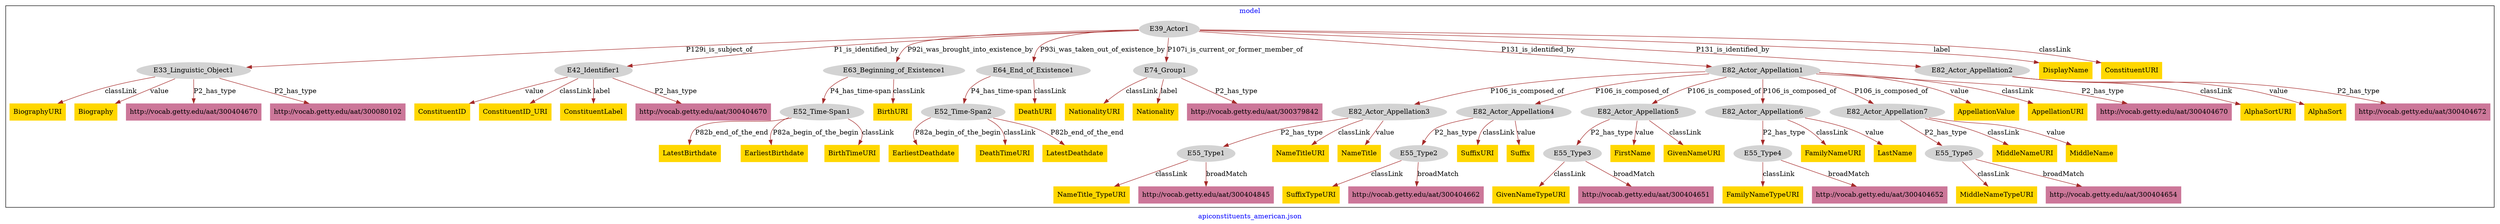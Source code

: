 digraph n0 {
fontcolor="blue"
remincross="true"
label="apiconstituents_american.json"
subgraph cluster {
label="model"
n2[style="filled",color="white",fillcolor="lightgray",label="E39_Actor1"];
n3[style="filled",color="white",fillcolor="lightgray",label="E33_Linguistic_Object1"];
n4[style="filled",color="white",fillcolor="lightgray",label="E42_Identifier1"];
n5[style="filled",color="white",fillcolor="lightgray",label="E63_Beginning_of_Existence1"];
n6[style="filled",color="white",fillcolor="lightgray",label="E64_End_of_Existence1"];
n7[style="filled",color="white",fillcolor="lightgray",label="E74_Group1"];
n8[style="filled",color="white",fillcolor="lightgray",label="E82_Actor_Appellation1"];
n9[style="filled",color="white",fillcolor="lightgray",label="E82_Actor_Appellation2"];
n10[style="filled",color="white",fillcolor="lightgray",label="E52_Time-Span1"];
n11[style="filled",color="white",fillcolor="lightgray",label="E52_Time-Span2"];
n12[style="filled",color="white",fillcolor="lightgray",label="E82_Actor_Appellation3"];
n13[style="filled",color="white",fillcolor="lightgray",label="E82_Actor_Appellation4"];
n14[style="filled",color="white",fillcolor="lightgray",label="E82_Actor_Appellation5"];
n15[style="filled",color="white",fillcolor="lightgray",label="E82_Actor_Appellation6"];
n16[style="filled",color="white",fillcolor="lightgray",label="E82_Actor_Appellation7"];
n17[style="filled",color="white",fillcolor="lightgray",label="E55_Type1"];
n18[style="filled",color="white",fillcolor="lightgray",label="E55_Type2"];
n19[style="filled",color="white",fillcolor="lightgray",label="E55_Type3"];
n20[style="filled",color="white",fillcolor="lightgray",label="E55_Type4"];
n21[style="filled",color="white",fillcolor="lightgray",label="E55_Type5"];
n22[shape="plaintext",style="filled",fillcolor="gold",label="FamilyNameURI"];
n23[shape="plaintext",style="filled",fillcolor="gold",label="LatestBirthdate"];
n24[shape="plaintext",style="filled",fillcolor="gold",label="NameTitle_TypeURI"];
n25[shape="plaintext",style="filled",fillcolor="gold",label="MiddleNameTypeURI"];
n26[shape="plaintext",style="filled",fillcolor="gold",label="NationalityURI"];
n27[shape="plaintext",style="filled",fillcolor="gold",label="ConstituentID"];
n28[shape="plaintext",style="filled",fillcolor="gold",label="BirthURI"];
n29[shape="plaintext",style="filled",fillcolor="gold",label="DisplayName"];
n30[shape="plaintext",style="filled",fillcolor="gold",label="EarliestBirthdate"];
n31[shape="plaintext",style="filled",fillcolor="gold",label="AppellationValue"];
n32[shape="plaintext",style="filled",fillcolor="gold",label="Nationality"];
n33[shape="plaintext",style="filled",fillcolor="gold",label="ConstituentID_URI"];
n34[shape="plaintext",style="filled",fillcolor="gold",label="GivenNameTypeURI"];
n35[shape="plaintext",style="filled",fillcolor="gold",label="BiographyURI"];
n36[shape="plaintext",style="filled",fillcolor="gold",label="MiddleNameURI"];
n37[shape="plaintext",style="filled",fillcolor="gold",label="BirthTimeURI"];
n38[shape="plaintext",style="filled",fillcolor="gold",label="ConstituentLabel"];
n39[shape="plaintext",style="filled",fillcolor="gold",label="SuffixURI"];
n40[shape="plaintext",style="filled",fillcolor="gold",label="DeathURI"];
n41[shape="plaintext",style="filled",fillcolor="gold",label="NameTitleURI"];
n42[shape="plaintext",style="filled",fillcolor="gold",label="EarliestDeathdate"];
n43[shape="plaintext",style="filled",fillcolor="gold",label="DeathTimeURI"];
n44[shape="plaintext",style="filled",fillcolor="gold",label="Biography"];
n45[shape="plaintext",style="filled",fillcolor="gold",label="AppellationURI"];
n46[shape="plaintext",style="filled",fillcolor="gold",label="AlphaSortURI"];
n47[shape="plaintext",style="filled",fillcolor="gold",label="LatestDeathdate"];
n48[shape="plaintext",style="filled",fillcolor="gold",label="FirstName"];
n49[shape="plaintext",style="filled",fillcolor="gold",label="LastName"];
n50[shape="plaintext",style="filled",fillcolor="gold",label="MiddleName"];
n51[shape="plaintext",style="filled",fillcolor="gold",label="AlphaSort"];
n52[shape="plaintext",style="filled",fillcolor="gold",label="FamilyNameTypeURI"];
n53[shape="plaintext",style="filled",fillcolor="gold",label="Suffix"];
n54[shape="plaintext",style="filled",fillcolor="gold",label="ConstituentURI"];
n55[shape="plaintext",style="filled",fillcolor="gold",label="GivenNameURI"];
n56[shape="plaintext",style="filled",fillcolor="gold",label="NameTitle"];
n57[shape="plaintext",style="filled",fillcolor="gold",label="SuffixTypeURI"];
n58[shape="plaintext",style="filled",fillcolor="#CC7799",label="http://vocab.getty.edu/aat/300404670"];
n59[shape="plaintext",style="filled",fillcolor="#CC7799",label="http://vocab.getty.edu/aat/300080102"];
n60[shape="plaintext",style="filled",fillcolor="#CC7799",label="http://vocab.getty.edu/aat/300404672"];
n61[shape="plaintext",style="filled",fillcolor="#CC7799",label="http://vocab.getty.edu/aat/300404670"];
n62[shape="plaintext",style="filled",fillcolor="#CC7799",label="http://vocab.getty.edu/aat/300379842"];
n63[shape="plaintext",style="filled",fillcolor="#CC7799",label="http://vocab.getty.edu/aat/300404654"];
n64[shape="plaintext",style="filled",fillcolor="#CC7799",label="http://vocab.getty.edu/aat/300404662"];
n65[shape="plaintext",style="filled",fillcolor="#CC7799",label="http://vocab.getty.edu/aat/300404651"];
n66[shape="plaintext",style="filled",fillcolor="#CC7799",label="http://vocab.getty.edu/aat/300404845"];
n67[shape="plaintext",style="filled",fillcolor="#CC7799",label="http://vocab.getty.edu/aat/300404652"];
n68[shape="plaintext",style="filled",fillcolor="#CC7799",label="http://vocab.getty.edu/aat/300404670"];
}
n2 -> n3[color="brown",fontcolor="black",label="P129i_is_subject_of"]
n2 -> n4[color="brown",fontcolor="black",label="P1_is_identified_by"]
n2 -> n5[color="brown",fontcolor="black",label="P92i_was_brought_into_existence_by"]
n2 -> n6[color="brown",fontcolor="black",label="P93i_was_taken_out_of_existence_by"]
n2 -> n7[color="brown",fontcolor="black",label="P107i_is_current_or_former_member_of"]
n2 -> n8[color="brown",fontcolor="black",label="P131_is_identified_by"]
n2 -> n9[color="brown",fontcolor="black",label="P131_is_identified_by"]
n5 -> n10[color="brown",fontcolor="black",label="P4_has_time-span"]
n6 -> n11[color="brown",fontcolor="black",label="P4_has_time-span"]
n8 -> n12[color="brown",fontcolor="black",label="P106_is_composed_of"]
n8 -> n13[color="brown",fontcolor="black",label="P106_is_composed_of"]
n8 -> n14[color="brown",fontcolor="black",label="P106_is_composed_of"]
n8 -> n15[color="brown",fontcolor="black",label="P106_is_composed_of"]
n8 -> n16[color="brown",fontcolor="black",label="P106_is_composed_of"]
n12 -> n17[color="brown",fontcolor="black",label="P2_has_type"]
n13 -> n18[color="brown",fontcolor="black",label="P2_has_type"]
n14 -> n19[color="brown",fontcolor="black",label="P2_has_type"]
n15 -> n20[color="brown",fontcolor="black",label="P2_has_type"]
n16 -> n21[color="brown",fontcolor="black",label="P2_has_type"]
n15 -> n22[color="brown",fontcolor="black",label="classLink"]
n10 -> n23[color="brown",fontcolor="black",label="P82b_end_of_the_end"]
n17 -> n24[color="brown",fontcolor="black",label="classLink"]
n21 -> n25[color="brown",fontcolor="black",label="classLink"]
n7 -> n26[color="brown",fontcolor="black",label="classLink"]
n4 -> n27[color="brown",fontcolor="black",label="value"]
n5 -> n28[color="brown",fontcolor="black",label="classLink"]
n2 -> n29[color="brown",fontcolor="black",label="label"]
n10 -> n30[color="brown",fontcolor="black",label="P82a_begin_of_the_begin"]
n8 -> n31[color="brown",fontcolor="black",label="value"]
n7 -> n32[color="brown",fontcolor="black",label="label"]
n4 -> n33[color="brown",fontcolor="black",label="classLink"]
n19 -> n34[color="brown",fontcolor="black",label="classLink"]
n3 -> n35[color="brown",fontcolor="black",label="classLink"]
n16 -> n36[color="brown",fontcolor="black",label="classLink"]
n10 -> n37[color="brown",fontcolor="black",label="classLink"]
n4 -> n38[color="brown",fontcolor="black",label="label"]
n13 -> n39[color="brown",fontcolor="black",label="classLink"]
n6 -> n40[color="brown",fontcolor="black",label="classLink"]
n12 -> n41[color="brown",fontcolor="black",label="classLink"]
n11 -> n42[color="brown",fontcolor="black",label="P82a_begin_of_the_begin"]
n11 -> n43[color="brown",fontcolor="black",label="classLink"]
n3 -> n44[color="brown",fontcolor="black",label="value"]
n8 -> n45[color="brown",fontcolor="black",label="classLink"]
n9 -> n46[color="brown",fontcolor="black",label="classLink"]
n11 -> n47[color="brown",fontcolor="black",label="P82b_end_of_the_end"]
n14 -> n48[color="brown",fontcolor="black",label="value"]
n15 -> n49[color="brown",fontcolor="black",label="value"]
n16 -> n50[color="brown",fontcolor="black",label="value"]
n9 -> n51[color="brown",fontcolor="black",label="value"]
n20 -> n52[color="brown",fontcolor="black",label="classLink"]
n13 -> n53[color="brown",fontcolor="black",label="value"]
n2 -> n54[color="brown",fontcolor="black",label="classLink"]
n14 -> n55[color="brown",fontcolor="black",label="classLink"]
n12 -> n56[color="brown",fontcolor="black",label="value"]
n18 -> n57[color="brown",fontcolor="black",label="classLink"]
n3 -> n58[color="brown",fontcolor="black",label="P2_has_type"]
n3 -> n59[color="brown",fontcolor="black",label="P2_has_type"]
n9 -> n60[color="brown",fontcolor="black",label="P2_has_type"]
n4 -> n61[color="brown",fontcolor="black",label="P2_has_type"]
n7 -> n62[color="brown",fontcolor="black",label="P2_has_type"]
n21 -> n63[color="brown",fontcolor="black",label="broadMatch"]
n18 -> n64[color="brown",fontcolor="black",label="broadMatch"]
n19 -> n65[color="brown",fontcolor="black",label="broadMatch"]
n17 -> n66[color="brown",fontcolor="black",label="broadMatch"]
n20 -> n67[color="brown",fontcolor="black",label="broadMatch"]
n8 -> n68[color="brown",fontcolor="black",label="P2_has_type"]
}

